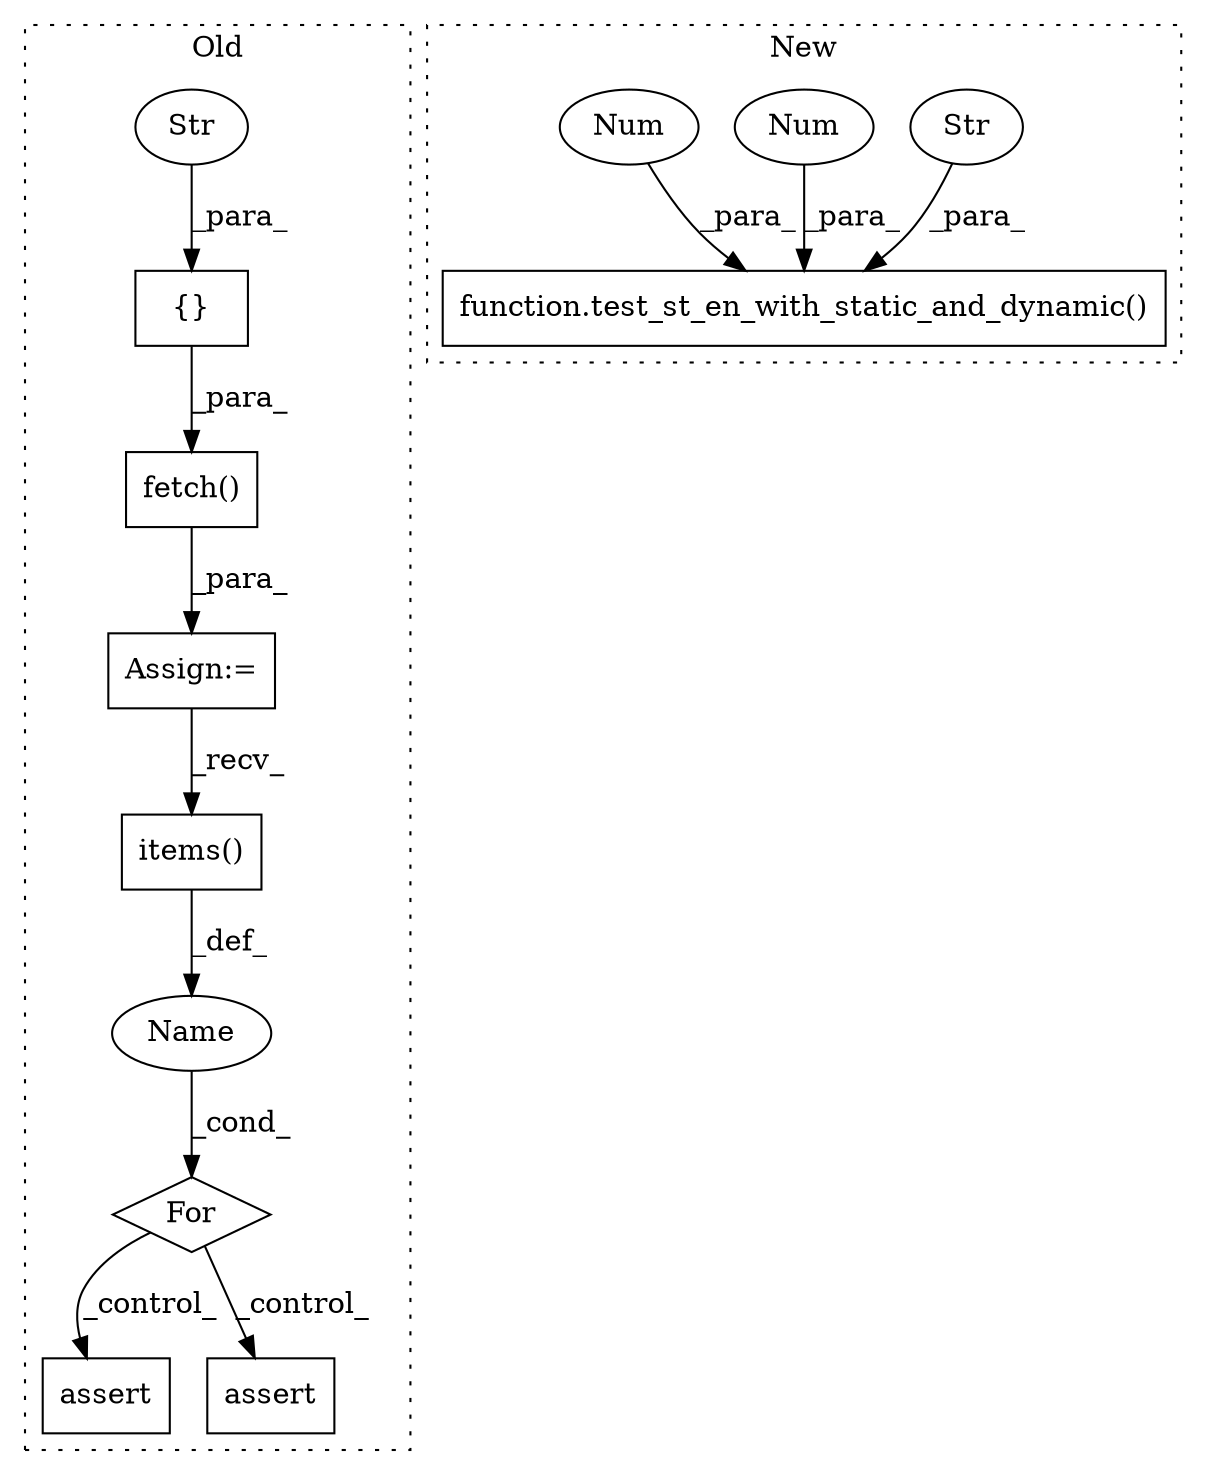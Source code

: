 digraph G {
subgraph cluster0 {
1 [label="For" a="107" s="12746,12769" l="4,14" shape="diamond"];
3 [label="{}" a="59" s="12683,12693" l="1,0" shape="box"];
5 [label="Str" a="66" s="12684" l="9" shape="ellipse"];
6 [label="Name" a="87" s="12752" l="1" shape="ellipse"];
7 [label="assert" a="65" s="12840" l="7" shape="box"];
8 [label="items()" a="75" s="12757" l="12" shape="box"];
9 [label="assert" a="65" s="12783" l="7" shape="box"];
12 [label="Assign:=" a="68" s="12667" l="3" shape="box"];
13 [label="fetch()" a="75" s="12670,12694" l="13,43" shape="box"];
label = "Old";
style="dotted";
}
subgraph cluster1 {
2 [label="function.test_st_en_with_static_and_dynamic()" a="75" s="12932,12993" l="35,1" shape="box"];
4 [label="Str" a="66" s="12975" l="9" shape="ellipse"];
10 [label="Num" a="76" s="12986" l="2" shape="ellipse"];
11 [label="Num" a="76" s="12990" l="3" shape="ellipse"];
label = "New";
style="dotted";
}
1 -> 7 [label="_control_"];
1 -> 9 [label="_control_"];
3 -> 13 [label="_para_"];
4 -> 2 [label="_para_"];
5 -> 3 [label="_para_"];
6 -> 1 [label="_cond_"];
8 -> 6 [label="_def_"];
10 -> 2 [label="_para_"];
11 -> 2 [label="_para_"];
12 -> 8 [label="_recv_"];
13 -> 12 [label="_para_"];
}